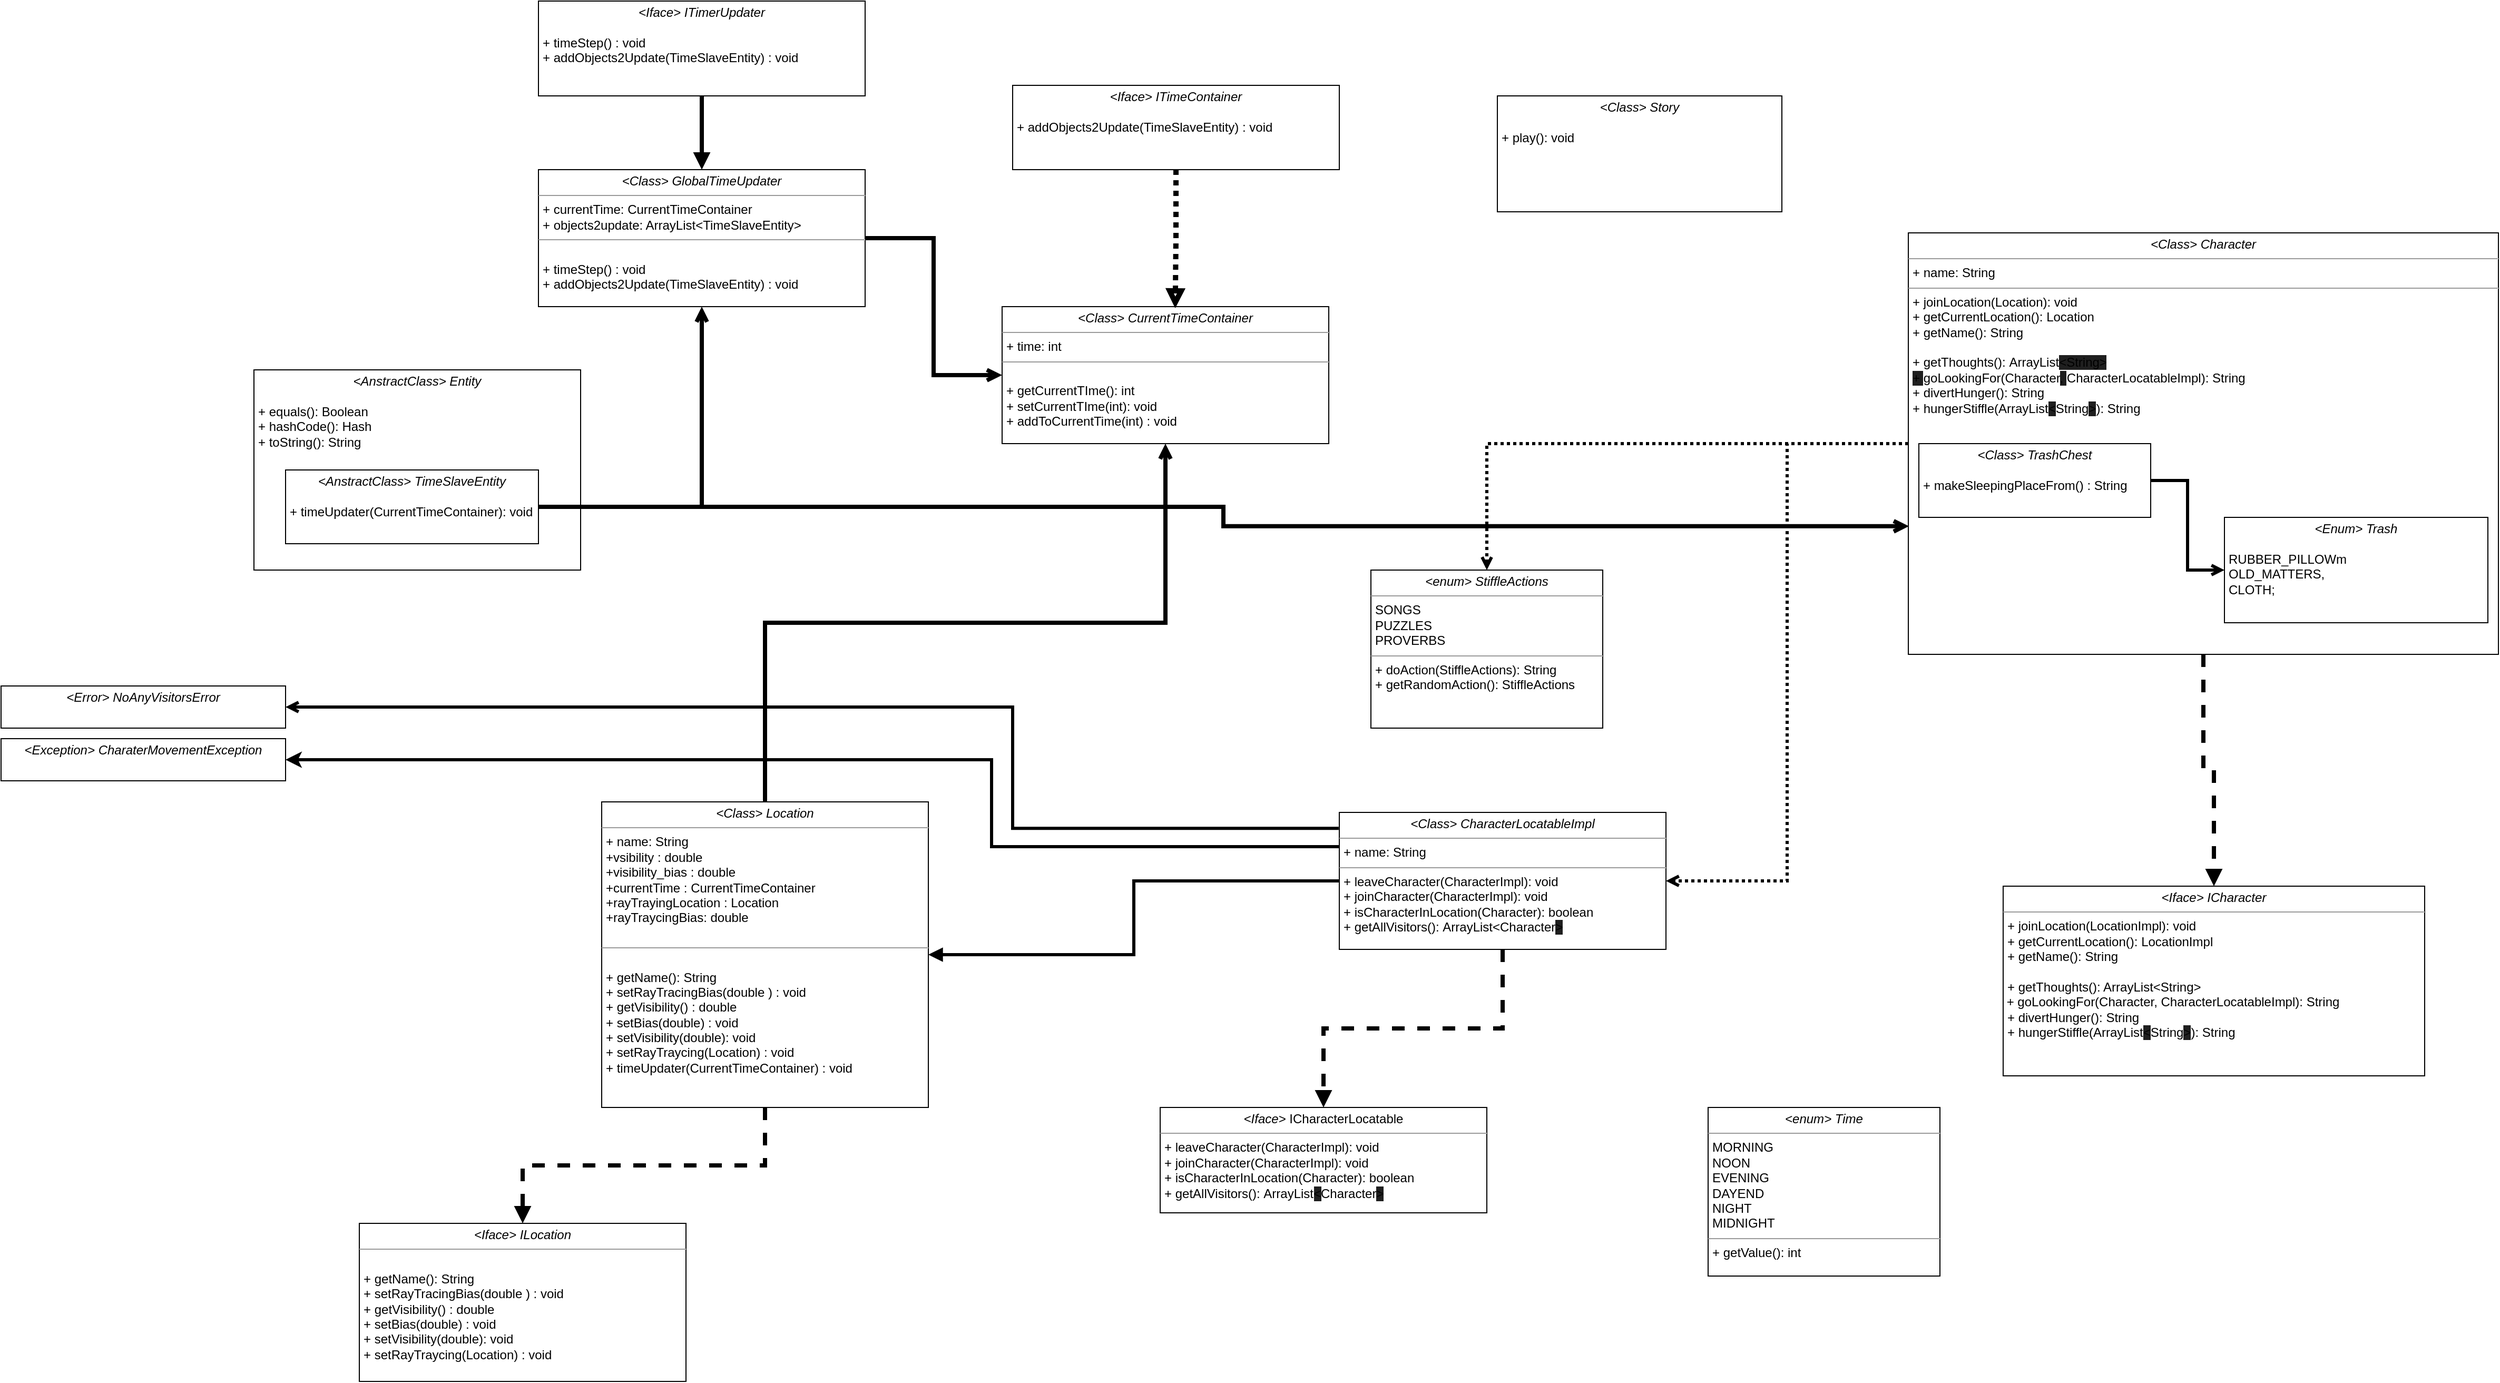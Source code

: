<mxfile version="22.0.3" type="device">
  <diagram name="Page-1" id="c4acf3e9-155e-7222-9cf6-157b1a14988f">
    <mxGraphModel dx="3209" dy="1934" grid="1" gridSize="10" guides="1" tooltips="1" connect="1" arrows="1" fold="1" page="1" pageScale="1" pageWidth="850" pageHeight="1100" background="none" math="0" shadow="0">
      <root>
        <mxCell id="0" />
        <mxCell id="1" parent="0" />
        <mxCell id="jP7N-M61z1NQIUzTlqMH-1" value="&lt;p style=&quot;margin:0px;margin-top:4px;text-align:center;&quot;&gt;&lt;i&gt;&amp;lt;Iface&amp;gt;&amp;nbsp;&lt;/i&gt;IСharacterLocatable&lt;/p&gt;&lt;hr size=&quot;1&quot;&gt;&lt;p style=&quot;margin:0px;margin-left:4px;&quot;&gt;&lt;span style=&quot;background-color: initial;&quot;&gt;+ leaveCharacter(CharacterImpl): void&amp;nbsp;&lt;/span&gt;&lt;br&gt;&lt;/p&gt;&lt;p style=&quot;margin:0px;margin-left:4px;&quot;&gt;&lt;span style=&quot;background-color: initial;&quot;&gt;+ joinCharacter(CharacterImpl): void&lt;/span&gt;&lt;/p&gt;&lt;p style=&quot;margin:0px;margin-left:4px;&quot;&gt;+ isCharacterInLocation(Character): boolean&lt;/p&gt;&lt;p style=&quot;margin:0px;margin-left:4px;&quot;&gt;+&amp;nbsp;getAllVisitors():&amp;nbsp;ArrayList&lt;span style=&quot;background-color: rgb(31, 31, 31);&quot;&gt;&amp;lt;&lt;/span&gt;Character&lt;span style=&quot;background-color: rgb(31, 31, 31);&quot;&gt;&amp;gt;&lt;/span&gt;&lt;/p&gt;" style="verticalAlign=top;align=left;overflow=fill;fontSize=12;fontFamily=Helvetica;html=1;rounded=0;shadow=0;comic=0;labelBackgroundColor=none;strokeWidth=1" parent="1" vertex="1">
          <mxGeometry x="-500" y="610" width="310" height="100" as="geometry" />
        </mxCell>
        <mxCell id="iI-DbH2HvINR79B3HrHe-48" value="&lt;p style=&quot;margin:0px;margin-top:4px;text-align:center;&quot;&gt;&lt;i&gt;&amp;lt;AnstractClass&lt;/i&gt;&lt;i style=&quot;background-color: initial;&quot;&gt;&amp;gt; Entity&lt;/i&gt;&lt;/p&gt;&lt;p style=&quot;margin:0px;margin-left:4px;&quot;&gt;&lt;br&gt;&lt;/p&gt;&lt;p style=&quot;margin:0px;margin-left:4px;&quot;&gt;+ equals(): Boolean&lt;br&gt;&lt;/p&gt;&lt;p style=&quot;margin:0px;margin-left:4px;&quot;&gt;+ hashCode(): Hash&lt;/p&gt;&lt;p style=&quot;margin:0px;margin-left:4px;&quot;&gt;+ toString(): String&lt;/p&gt;" style="verticalAlign=top;align=left;overflow=fill;fontSize=12;fontFamily=Helvetica;html=1;rounded=0;shadow=0;comic=0;labelBackgroundColor=none;strokeWidth=1" parent="1" vertex="1">
          <mxGeometry x="-1360" y="-90" width="310" height="190" as="geometry" />
        </mxCell>
        <mxCell id="kIKf0sKQTjYQmLlP3sBs-7" value="&lt;p style=&quot;margin:0px;margin-top:4px;text-align:center;&quot;&gt;&lt;i&gt;&amp;lt;enum&lt;/i&gt;&lt;i style=&quot;background-color: initial;&quot;&gt;&amp;gt; Time&lt;/i&gt;&lt;/p&gt;&lt;hr size=&quot;1&quot;&gt;&lt;p style=&quot;margin:0px;margin-left:4px;&quot;&gt;MORNING&lt;/p&gt;&lt;p style=&quot;margin:0px;margin-left:4px;&quot;&gt;NOON&lt;/p&gt;&lt;p style=&quot;margin:0px;margin-left:4px;&quot;&gt;EVENING&lt;/p&gt;&lt;p style=&quot;margin:0px;margin-left:4px;&quot;&gt;DAYEND&lt;/p&gt;&lt;p style=&quot;margin:0px;margin-left:4px;&quot;&gt;NIGHT&lt;/p&gt;&lt;p style=&quot;margin:0px;margin-left:4px;&quot;&gt;MIDNIGHT&lt;/p&gt;&lt;hr size=&quot;1&quot;&gt;&lt;p style=&quot;margin:0px;margin-left:4px;&quot;&gt;&lt;span style=&quot;background-color: initial;&quot;&gt;+ getValue(): int&lt;/span&gt;&lt;/p&gt;" style="verticalAlign=top;align=left;overflow=fill;fontSize=12;fontFamily=Helvetica;html=1;rounded=0;shadow=0;comic=0;labelBackgroundColor=none;strokeWidth=1" parent="1" vertex="1">
          <mxGeometry x="20" y="610" width="220" height="160" as="geometry" />
        </mxCell>
        <mxCell id="WZBPJUbF7nQeQ7k4uoAX-9" style="edgeStyle=orthogonalEdgeStyle;rounded=0;orthogonalLoop=1;jettySize=auto;html=1;exitX=0.5;exitY=0;exitDx=0;exitDy=0;strokeWidth=4;endArrow=open;endFill=0;" edge="1" parent="1" source="dvBEQIHfGSBWnm2R5klS-8" target="8IdPx9-K8sB281tfVT_--5">
          <mxGeometry relative="1" as="geometry" />
        </mxCell>
        <mxCell id="dvBEQIHfGSBWnm2R5klS-8" value="&lt;p style=&quot;margin:0px;margin-top:4px;text-align:center;&quot;&gt;&lt;i&gt;&amp;lt;Class&amp;gt; Location&lt;/i&gt;&lt;/p&gt;&lt;hr size=&quot;1&quot;&gt;&lt;p style=&quot;margin:0px;margin-left:4px;&quot;&gt;+ name: String&lt;/p&gt;&lt;p style=&quot;margin:0px;margin-left:4px;&quot;&gt;+vsibility : double&lt;/p&gt;&lt;p style=&quot;margin:0px;margin-left:4px;&quot;&gt;+visibility_bias : double&lt;/p&gt;&lt;p style=&quot;margin:0px;margin-left:4px;&quot;&gt;+currentTime : CurrentTimeContainer&lt;/p&gt;&lt;p style=&quot;margin:0px;margin-left:4px;&quot;&gt;+rayTrayingLocation : Location&lt;/p&gt;&lt;p style=&quot;margin:0px;margin-left:4px;&quot;&gt;+rayTraycingBias: double&lt;/p&gt;&lt;p style=&quot;margin:0px;margin-left:4px;&quot;&gt;&lt;br&gt;&lt;/p&gt;&lt;hr size=&quot;1&quot;&gt;&lt;p style=&quot;margin:0px;margin-left:4px;&quot;&gt;&lt;br&gt;&lt;/p&gt;&lt;p style=&quot;margin: 0px 0px 0px 4px;&quot;&gt;+ getName(): String&lt;/p&gt;&lt;p style=&quot;margin: 0px 0px 0px 4px;&quot;&gt;+ setRayTracingBias(double ) : void&lt;/p&gt;&lt;p style=&quot;margin: 0px 0px 0px 4px;&quot;&gt;+ getVisibility() : double&lt;/p&gt;&lt;p style=&quot;margin: 0px 0px 0px 4px;&quot;&gt;+ setBias(double) : void&lt;/p&gt;&lt;p style=&quot;margin: 0px 0px 0px 4px;&quot;&gt;+ setVisibility(double): void&lt;/p&gt;&lt;p style=&quot;margin: 0px 0px 0px 4px;&quot;&gt;+ setRayTraycing(Location) : void&lt;/p&gt;&lt;p style=&quot;margin: 0px 0px 0px 4px;&quot;&gt;+ timeUpdater(CurrentTimeContainer) : void&lt;/p&gt;" style="verticalAlign=top;align=left;overflow=fill;fontSize=12;fontFamily=Helvetica;html=1;rounded=0;shadow=0;comic=0;labelBackgroundColor=none;strokeWidth=1" parent="1" vertex="1">
          <mxGeometry x="-1030" y="320" width="310" height="290" as="geometry" />
        </mxCell>
        <mxCell id="dvBEQIHfGSBWnm2R5klS-9" value="&lt;p style=&quot;margin:0px;margin-top:4px;text-align:center;&quot;&gt;&lt;i&gt;&amp;lt;Iface&amp;gt; ICharacter&lt;/i&gt;&lt;/p&gt;&lt;hr size=&quot;1&quot;&gt;&lt;p style=&quot;margin:0px;margin-left:4px;&quot;&gt;&lt;span style=&quot;background-color: initial;&quot;&gt;+ joinLocation(LocationImpl): void&amp;nbsp;&lt;/span&gt;&lt;br&gt;&lt;/p&gt;&lt;p style=&quot;margin:0px;margin-left:4px;&quot;&gt;&lt;span style=&quot;background-color: initial;&quot;&gt;+ getCurrentLocation(): LocationImpl&lt;/span&gt;&lt;/p&gt;&lt;p style=&quot;margin:0px;margin-left:4px;&quot;&gt;+ getName(): String&lt;/p&gt;&lt;p style=&quot;margin:0px;margin-left:4px;&quot;&gt;&lt;br&gt;+ getThoughts(): ArrayList&amp;lt;String&amp;gt;&lt;/p&gt;&amp;nbsp;+ goLookingFor(Character,&amp;nbsp;СharacterLocatableImpl&lt;span style=&quot;background-color: initial;&quot;&gt;): String&lt;/span&gt;&lt;p style=&quot;margin: 0px 0px 0px 4px;&quot;&gt;+&amp;nbsp;divertHunger(): String&lt;/p&gt;&lt;p style=&quot;margin: 0px 0px 0px 4px;&quot;&gt;+&amp;nbsp;hungerStiffle(ArrayList&lt;span style=&quot;background-color: rgb(31, 31, 31);&quot;&gt;&amp;lt;&lt;/span&gt;String&lt;span style=&quot;background-color: rgb(31, 31, 31);&quot;&gt;&amp;gt;&lt;/span&gt;&lt;span style=&quot;background-color: initial;&quot;&gt;): String&lt;/span&gt;&lt;/p&gt;" style="verticalAlign=top;align=left;overflow=fill;fontSize=12;fontFamily=Helvetica;html=1;rounded=0;shadow=0;comic=0;labelBackgroundColor=none;strokeWidth=1" parent="1" vertex="1">
          <mxGeometry x="300" y="400" width="400" height="180" as="geometry" />
        </mxCell>
        <mxCell id="LaWMTC1q8eppT-vutsCz-8" style="edgeStyle=orthogonalEdgeStyle;rounded=0;orthogonalLoop=1;jettySize=auto;html=1;exitX=0.5;exitY=1;exitDx=0;exitDy=0;dashed=1;strokeWidth=4;endArrow=block;endFill=1;" parent="1" source="dvBEQIHfGSBWnm2R5klS-10" target="dvBEQIHfGSBWnm2R5klS-9" edge="1">
          <mxGeometry relative="1" as="geometry" />
        </mxCell>
        <mxCell id="2F3Rw43oUGPpx6_fdSzb-15" style="edgeStyle=orthogonalEdgeStyle;rounded=0;orthogonalLoop=1;jettySize=auto;html=1;exitX=0;exitY=0.5;exitDx=0;exitDy=0;entryX=1;entryY=0.5;entryDx=0;entryDy=0;endArrow=open;endFill=0;strokeWidth=3;targetPerimeterSpacing=6;sourcePerimeterSpacing=0;startSize=6;strokeColor=default;dashed=1;dashPattern=1 1;" parent="1" source="dvBEQIHfGSBWnm2R5klS-10" target="2F3Rw43oUGPpx6_fdSzb-4" edge="1">
          <mxGeometry relative="1" as="geometry" />
        </mxCell>
        <mxCell id="dvBEQIHfGSBWnm2R5klS-10" value="&lt;p style=&quot;margin:0px;margin-top:4px;text-align:center;&quot;&gt;&lt;i&gt;&amp;lt;Class&amp;gt; Character&lt;/i&gt;&lt;/p&gt;&lt;hr size=&quot;1&quot;&gt;&lt;p style=&quot;margin:0px;margin-left:4px;&quot;&gt;+ name: String&lt;/p&gt;&lt;hr size=&quot;1&quot;&gt;&lt;p style=&quot;margin:0px;margin-left:4px;&quot;&gt;+ joinLocation(Location): void&lt;/p&gt;&lt;p style=&quot;margin:0px;margin-left:4px;&quot;&gt;+ getCurrentLocation(): Location&lt;/p&gt;&lt;p style=&quot;margin:0px;margin-left:4px;&quot;&gt;+ getName(): String&lt;/p&gt;&lt;p style=&quot;margin:0px;margin-left:4px;&quot;&gt;&lt;br&gt;&lt;/p&gt;&lt;p style=&quot;margin:0px;margin-left:4px;&quot;&gt;+&amp;nbsp;getThoughts():&amp;nbsp;ArrayList&lt;span style=&quot;background-color: rgb(31, 31, 31);&quot;&gt;&amp;lt;String&amp;gt;&lt;/span&gt;&lt;/p&gt;&lt;p style=&quot;margin:0px;margin-left:4px;&quot;&gt;&lt;span style=&quot;background-color: rgb(31, 31, 31);&quot;&gt;+&amp;nbsp;&lt;/span&gt;goLookingFor(Character&lt;span style=&quot;background-color: rgb(31, 31, 31);&quot;&gt;, &lt;/span&gt;СharacterLocatableImpl&lt;span style=&quot;background-color: initial;&quot;&gt;): String&lt;/span&gt;&lt;/p&gt;&lt;p style=&quot;margin:0px;margin-left:4px;&quot;&gt;&lt;span style=&quot;background-color: initial;&quot;&gt;+&amp;nbsp;&lt;/span&gt;divertHunger(): String&lt;/p&gt;&lt;p style=&quot;margin:0px;margin-left:4px;&quot;&gt;+&amp;nbsp;hungerStiffle(ArrayList&lt;span style=&quot;background-color: rgb(31, 31, 31);&quot;&gt;&amp;lt;&lt;/span&gt;String&lt;span style=&quot;background-color: rgb(31, 31, 31);&quot;&gt;&amp;gt;&lt;/span&gt;&lt;span style=&quot;background-color: initial;&quot;&gt;): String&lt;/span&gt;&lt;/p&gt;" style="verticalAlign=top;align=left;overflow=fill;fontSize=12;fontFamily=Helvetica;html=1;rounded=0;shadow=0;comic=0;labelBackgroundColor=none;strokeWidth=1" parent="1" vertex="1">
          <mxGeometry x="210" y="-220" width="560" height="400" as="geometry" />
        </mxCell>
        <mxCell id="dvBEQIHfGSBWnm2R5klS-12" value="&lt;p style=&quot;margin:0px;margin-top:4px;text-align:center;&quot;&gt;&lt;i&gt;&amp;lt;enum&lt;/i&gt;&lt;i style=&quot;background-color: initial;&quot;&gt;&amp;gt; S&lt;/i&gt;&lt;i style=&quot;background-color: initial;&quot;&gt;tiffleActions&lt;/i&gt;&lt;/p&gt;&lt;hr size=&quot;1&quot;&gt;&lt;p style=&quot;margin:0px;margin-left:4px;&quot;&gt;SONGS&lt;/p&gt;&lt;p style=&quot;margin:0px;margin-left:4px;&quot;&gt;PUZZLES&lt;/p&gt;&lt;p style=&quot;margin:0px;margin-left:4px;&quot;&gt;PROVERBS&lt;/p&gt;&lt;hr size=&quot;1&quot;&gt;&lt;p style=&quot;margin:0px;margin-left:4px;&quot;&gt;&lt;span style=&quot;background-color: initial;&quot;&gt;+ doAction(StiffleActions): String&lt;/span&gt;&lt;/p&gt;&lt;p style=&quot;margin:0px;margin-left:4px;&quot;&gt;&lt;span style=&quot;background-color: initial;&quot;&gt;+ getRandomAction(): StiffleActions&lt;/span&gt;&lt;/p&gt;" style="verticalAlign=top;align=left;overflow=fill;fontSize=12;fontFamily=Helvetica;html=1;rounded=0;shadow=0;comic=0;labelBackgroundColor=none;strokeWidth=1" parent="1" vertex="1">
          <mxGeometry x="-300" y="100" width="220" height="150" as="geometry" />
        </mxCell>
        <mxCell id="2F3Rw43oUGPpx6_fdSzb-1" value="&lt;p style=&quot;margin:0px;margin-top:4px;text-align:center;&quot;&gt;&lt;i&gt;&amp;lt;Iface&amp;gt; ILocation&lt;/i&gt;&lt;/p&gt;&lt;hr size=&quot;1&quot;&gt;&lt;p style=&quot;margin:0px;margin-left:4px;&quot;&gt;&lt;br&gt;&lt;/p&gt;&lt;p style=&quot;margin:0px;margin-left:4px;&quot;&gt;+ getName(): String&lt;/p&gt;&lt;p style=&quot;margin:0px;margin-left:4px;&quot;&gt;+ setRayTracingBias(double ) : void&lt;/p&gt;&lt;p style=&quot;margin:0px;margin-left:4px;&quot;&gt;+ getVisibility() : double&lt;/p&gt;&lt;p style=&quot;margin:0px;margin-left:4px;&quot;&gt;+ setBias(double) : void&lt;/p&gt;&lt;p style=&quot;margin:0px;margin-left:4px;&quot;&gt;+ setVisibility(double): void&lt;/p&gt;&lt;p style=&quot;margin:0px;margin-left:4px;&quot;&gt;+ setRayTraycing(Location) : void&lt;/p&gt;" style="verticalAlign=top;align=left;overflow=fill;fontSize=12;fontFamily=Helvetica;html=1;rounded=0;shadow=0;comic=0;labelBackgroundColor=none;strokeWidth=1" parent="1" vertex="1">
          <mxGeometry x="-1260" y="720" width="310" height="150" as="geometry" />
        </mxCell>
        <mxCell id="WZBPJUbF7nQeQ7k4uoAX-13" style="edgeStyle=orthogonalEdgeStyle;rounded=0;orthogonalLoop=1;jettySize=auto;html=1;exitX=0;exitY=0.25;exitDx=0;exitDy=0;entryX=1;entryY=0.5;entryDx=0;entryDy=0;strokeWidth=3;" edge="1" parent="1" source="2F3Rw43oUGPpx6_fdSzb-4" target="8IdPx9-K8sB281tfVT_--6">
          <mxGeometry relative="1" as="geometry">
            <Array as="points">
              <mxPoint x="-660" y="362" />
              <mxPoint x="-660" y="280" />
            </Array>
          </mxGeometry>
        </mxCell>
        <mxCell id="WZBPJUbF7nQeQ7k4uoAX-14" style="edgeStyle=orthogonalEdgeStyle;rounded=0;orthogonalLoop=1;jettySize=auto;html=1;exitX=-0.002;exitY=0.116;exitDx=0;exitDy=0;entryX=1;entryY=0.5;entryDx=0;entryDy=0;exitPerimeter=0;strokeWidth=3;endArrow=open;endFill=0;" edge="1" parent="1" source="2F3Rw43oUGPpx6_fdSzb-4" target="8IdPx9-K8sB281tfVT_--7">
          <mxGeometry relative="1" as="geometry">
            <Array as="points">
              <mxPoint x="-640" y="345" />
              <mxPoint x="-640" y="230" />
            </Array>
          </mxGeometry>
        </mxCell>
        <mxCell id="2F3Rw43oUGPpx6_fdSzb-4" value="&lt;p style=&quot;margin:0px;margin-top:4px;text-align:center;&quot;&gt;&lt;i&gt;&amp;lt;Class&amp;gt; CharacterLocatableImpl&lt;/i&gt;&lt;/p&gt;&lt;hr size=&quot;1&quot;&gt;&lt;p style=&quot;margin:0px;margin-left:4px;&quot;&gt;+ name: String&lt;/p&gt;&lt;hr size=&quot;1&quot;&gt;&lt;p style=&quot;margin:0px;margin-left:4px;&quot;&gt;+ leaveCharacter(CharacterImpl): void&lt;/p&gt;&lt;p style=&quot;margin:0px;margin-left:4px;&quot;&gt;+ joinCharacter(CharacterImpl): void&lt;/p&gt;&lt;p style=&quot;margin:0px;margin-left:4px;&quot;&gt;+ isCharacterInLocation(Character): boolean&lt;/p&gt;&lt;p style=&quot;margin:0px;margin-left:4px;&quot;&gt;+&amp;nbsp;getAllVisitors():&amp;nbsp;ArrayList&amp;lt;Character&lt;span style=&quot;background-color: rgb(31, 31, 31);&quot;&gt;&amp;gt;&lt;/span&gt;&lt;br&gt;&lt;/p&gt;&lt;p style=&quot;margin:0px;margin-left:4px;&quot;&gt;&lt;br&gt;&lt;/p&gt;" style="verticalAlign=top;align=left;overflow=fill;fontSize=12;fontFamily=Helvetica;html=1;rounded=0;shadow=0;comic=0;labelBackgroundColor=none;strokeWidth=1" parent="1" vertex="1">
          <mxGeometry x="-330" y="330" width="310" height="130" as="geometry" />
        </mxCell>
        <mxCell id="2F3Rw43oUGPpx6_fdSzb-12" style="edgeStyle=orthogonalEdgeStyle;rounded=0;orthogonalLoop=1;jettySize=auto;html=1;exitX=0.5;exitY=1;exitDx=0;exitDy=0;dashed=1;strokeWidth=4;endArrow=block;endFill=1;entryX=0.5;entryY=0;entryDx=0;entryDy=0;" parent="1" source="2F3Rw43oUGPpx6_fdSzb-4" target="jP7N-M61z1NQIUzTlqMH-1" edge="1">
          <mxGeometry relative="1" as="geometry">
            <mxPoint x="-380" y="450" as="sourcePoint" />
            <mxPoint x="-355" y="570" as="targetPoint" />
          </mxGeometry>
        </mxCell>
        <mxCell id="2F3Rw43oUGPpx6_fdSzb-13" style="edgeStyle=orthogonalEdgeStyle;rounded=0;orthogonalLoop=1;jettySize=auto;html=1;exitX=0.5;exitY=1;exitDx=0;exitDy=0;dashed=1;strokeWidth=4;endArrow=block;endFill=1;" parent="1" source="dvBEQIHfGSBWnm2R5klS-8" target="2F3Rw43oUGPpx6_fdSzb-1" edge="1">
          <mxGeometry relative="1" as="geometry">
            <mxPoint x="-425" y="410" as="sourcePoint" />
            <mxPoint x="-565" y="630" as="targetPoint" />
          </mxGeometry>
        </mxCell>
        <mxCell id="2F3Rw43oUGPpx6_fdSzb-14" style="edgeStyle=orthogonalEdgeStyle;rounded=0;orthogonalLoop=1;jettySize=auto;html=1;entryX=1;entryY=0.5;entryDx=0;entryDy=0;strokeWidth=3;endArrow=block;endFill=1;" parent="1" source="2F3Rw43oUGPpx6_fdSzb-4" target="dvBEQIHfGSBWnm2R5klS-8" edge="1">
          <mxGeometry relative="1" as="geometry">
            <mxPoint x="-630" y="530" as="sourcePoint" />
            <mxPoint x="-495" y="310" as="targetPoint" />
          </mxGeometry>
        </mxCell>
        <mxCell id="2F3Rw43oUGPpx6_fdSzb-16" style="edgeStyle=orthogonalEdgeStyle;rounded=0;orthogonalLoop=1;jettySize=auto;html=1;exitX=0;exitY=0.5;exitDx=0;exitDy=0;entryX=0.5;entryY=0;entryDx=0;entryDy=0;endArrow=open;endFill=0;strokeWidth=3;targetPerimeterSpacing=6;sourcePerimeterSpacing=0;startSize=6;strokeColor=default;dashed=1;dashPattern=1 1;" parent="1" source="dvBEQIHfGSBWnm2R5klS-10" target="dvBEQIHfGSBWnm2R5klS-12" edge="1">
          <mxGeometry relative="1" as="geometry">
            <mxPoint x="330" y="240" as="sourcePoint" />
            <mxPoint x="-10" y="325" as="targetPoint" />
          </mxGeometry>
        </mxCell>
        <mxCell id="2F3Rw43oUGPpx6_fdSzb-17" value="&lt;p style=&quot;margin:0px;margin-top:4px;text-align:center;&quot;&gt;&lt;i&gt;&amp;lt;Class&amp;gt; Story&lt;/i&gt;&lt;/p&gt;&lt;p style=&quot;margin:0px;margin-left:4px;&quot;&gt;&lt;br&gt;&lt;/p&gt;&lt;p style=&quot;margin:0px;margin-left:4px;&quot;&gt;+ play(): void&lt;/p&gt;" style="verticalAlign=top;align=left;overflow=fill;fontSize=12;fontFamily=Helvetica;html=1;rounded=0;shadow=0;comic=0;labelBackgroundColor=none;strokeWidth=1" parent="1" vertex="1">
          <mxGeometry x="-180" y="-350" width="270" height="110" as="geometry" />
        </mxCell>
        <mxCell id="WZBPJUbF7nQeQ7k4uoAX-11" style="edgeStyle=orthogonalEdgeStyle;rounded=0;orthogonalLoop=1;jettySize=auto;html=1;exitX=1;exitY=0.5;exitDx=0;exitDy=0;entryX=0.5;entryY=1;entryDx=0;entryDy=0;strokeWidth=4;endArrow=open;endFill=0;" edge="1" parent="1" source="8IdPx9-K8sB281tfVT_--1" target="8IdPx9-K8sB281tfVT_--4">
          <mxGeometry relative="1" as="geometry">
            <mxPoint x="-980" y="-30" as="targetPoint" />
          </mxGeometry>
        </mxCell>
        <mxCell id="8IdPx9-K8sB281tfVT_--1" value="&lt;p style=&quot;margin:0px;margin-top:4px;text-align:center;&quot;&gt;&lt;i&gt;&amp;lt;AnstractClass&lt;/i&gt;&lt;i style=&quot;background-color: initial;&quot;&gt;&amp;gt; TimeSlaveEntity&lt;/i&gt;&lt;/p&gt;&lt;p style=&quot;margin:0px;margin-left:4px;&quot;&gt;&lt;br&gt;&lt;/p&gt;&lt;p style=&quot;margin:0px;margin-left:4px;&quot;&gt;+ timeUpdater(CurrentTimeContainer): void&lt;/p&gt;" style="verticalAlign=top;align=left;overflow=fill;fontSize=12;fontFamily=Helvetica;html=1;rounded=0;shadow=0;comic=0;labelBackgroundColor=none;strokeWidth=1" parent="1" vertex="1">
          <mxGeometry x="-1330" y="5" width="240" height="70" as="geometry" />
        </mxCell>
        <mxCell id="WZBPJUbF7nQeQ7k4uoAX-6" style="edgeStyle=orthogonalEdgeStyle;rounded=0;orthogonalLoop=1;jettySize=auto;html=1;exitX=1;exitY=0.5;exitDx=0;exitDy=0;entryX=0;entryY=0.5;entryDx=0;entryDy=0;strokeWidth=4;endArrow=open;endFill=0;" edge="1" parent="1" source="8IdPx9-K8sB281tfVT_--4" target="8IdPx9-K8sB281tfVT_--5">
          <mxGeometry relative="1" as="geometry" />
        </mxCell>
        <mxCell id="8IdPx9-K8sB281tfVT_--4" value="&lt;p style=&quot;margin:0px;margin-top:4px;text-align:center;&quot;&gt;&lt;i&gt;&amp;lt;Class&amp;gt; GlobalTimeUpdater&lt;/i&gt;&lt;/p&gt;&lt;hr size=&quot;1&quot;&gt;&lt;p style=&quot;margin:0px;margin-left:4px;&quot;&gt;+ currentTime: CurrentTimeContainer&lt;/p&gt;&lt;p style=&quot;margin:0px;margin-left:4px;&quot;&gt;+ objects2update: ArrayList&amp;lt;TimeSlaveEntity&amp;gt;&lt;/p&gt;&lt;hr size=&quot;1&quot;&gt;&lt;p style=&quot;margin:0px;margin-left:4px;&quot;&gt;&lt;br&gt;&lt;/p&gt;&lt;p style=&quot;margin:0px;margin-left:4px;&quot;&gt;+ timeStep() : void&lt;/p&gt;&lt;p style=&quot;margin:0px;margin-left:4px;&quot;&gt;+ addObjects2Update(TimeSlaveEntity) : void&lt;/p&gt;" style="verticalAlign=top;align=left;overflow=fill;fontSize=12;fontFamily=Helvetica;html=1;rounded=0;shadow=0;comic=0;labelBackgroundColor=none;strokeWidth=1" parent="1" vertex="1">
          <mxGeometry x="-1090" y="-280" width="310" height="130" as="geometry" />
        </mxCell>
        <mxCell id="8IdPx9-K8sB281tfVT_--5" value="&lt;p style=&quot;margin:0px;margin-top:4px;text-align:center;&quot;&gt;&lt;i&gt;&amp;lt;Class&amp;gt; CurrentTimeContainer&lt;/i&gt;&lt;/p&gt;&lt;hr size=&quot;1&quot;&gt;&lt;p style=&quot;margin:0px;margin-left:4px;&quot;&gt;+ time: int&lt;/p&gt;&lt;hr size=&quot;1&quot;&gt;&lt;p style=&quot;margin:0px;margin-left:4px;&quot;&gt;&lt;br&gt;&lt;/p&gt;&lt;p style=&quot;margin:0px;margin-left:4px;&quot;&gt;+ getCurrentTIme(): int&lt;br&gt;&lt;/p&gt;&lt;p style=&quot;margin:0px;margin-left:4px;&quot;&gt;+ setCurrentTIme(int): void&lt;/p&gt;&lt;p style=&quot;margin:0px;margin-left:4px;&quot;&gt;+ addToCurrentTime(int) : void&lt;/p&gt;" style="verticalAlign=top;align=left;overflow=fill;fontSize=12;fontFamily=Helvetica;html=1;rounded=0;shadow=0;comic=0;labelBackgroundColor=none;strokeWidth=1" parent="1" vertex="1">
          <mxGeometry x="-650" y="-150" width="310" height="130" as="geometry" />
        </mxCell>
        <mxCell id="8IdPx9-K8sB281tfVT_--6" value="&lt;p style=&quot;margin:0px;margin-top:4px;text-align:center;&quot;&gt;&lt;i&gt;&amp;lt;Exception&lt;/i&gt;&lt;i style=&quot;background-color: initial;&quot;&gt;&amp;gt; CharaterMovementException&lt;/i&gt;&lt;/p&gt;" style="verticalAlign=top;align=left;overflow=fill;fontSize=12;fontFamily=Helvetica;html=1;rounded=0;shadow=0;comic=0;labelBackgroundColor=none;strokeWidth=1" parent="1" vertex="1">
          <mxGeometry x="-1600" y="260" width="270" height="40" as="geometry" />
        </mxCell>
        <mxCell id="8IdPx9-K8sB281tfVT_--7" value="&lt;p style=&quot;margin:0px;margin-top:4px;text-align:center;&quot;&gt;&lt;i&gt;&amp;lt;Error&lt;/i&gt;&lt;i style=&quot;background-color: initial;&quot;&gt;&amp;gt; NoAnyVisitorsError&lt;/i&gt;&lt;/p&gt;" style="verticalAlign=top;align=left;overflow=fill;fontSize=12;fontFamily=Helvetica;html=1;rounded=0;shadow=0;comic=0;labelBackgroundColor=none;strokeWidth=1" parent="1" vertex="1">
          <mxGeometry x="-1600" y="210" width="270" height="40" as="geometry" />
        </mxCell>
        <mxCell id="WZBPJUbF7nQeQ7k4uoAX-3" style="edgeStyle=orthogonalEdgeStyle;rounded=0;orthogonalLoop=1;jettySize=auto;html=1;exitX=1;exitY=0.5;exitDx=0;exitDy=0;entryX=0;entryY=0.5;entryDx=0;entryDy=0;endArrow=open;endFill=0;strokeWidth=3;" edge="1" parent="1" source="WZBPJUbF7nQeQ7k4uoAX-1" target="WZBPJUbF7nQeQ7k4uoAX-2">
          <mxGeometry relative="1" as="geometry" />
        </mxCell>
        <mxCell id="WZBPJUbF7nQeQ7k4uoAX-1" value="&lt;p style=&quot;margin:0px;margin-top:4px;text-align:center;&quot;&gt;&lt;i&gt;&amp;lt;Class&amp;gt; TrashChest&lt;/i&gt;&lt;/p&gt;&lt;p style=&quot;margin:0px;margin-left:4px;&quot;&gt;&lt;br&gt;&lt;/p&gt;&lt;p style=&quot;margin:0px;margin-left:4px;&quot;&gt;+ makeSleepingPlaceFrom() : String&lt;/p&gt;" style="verticalAlign=top;align=left;overflow=fill;fontSize=12;fontFamily=Helvetica;html=1;rounded=0;shadow=0;comic=0;labelBackgroundColor=none;strokeWidth=1" vertex="1" parent="1">
          <mxGeometry x="220" y="-20" width="220" height="70" as="geometry" />
        </mxCell>
        <mxCell id="WZBPJUbF7nQeQ7k4uoAX-2" value="&lt;p style=&quot;margin:0px;margin-top:4px;text-align:center;&quot;&gt;&lt;i&gt;&amp;lt;Enum&amp;gt; Trash&lt;/i&gt;&lt;/p&gt;&lt;p style=&quot;margin:0px;margin-left:4px;&quot;&gt;&lt;br&gt;&lt;/p&gt;&lt;p style=&quot;margin:0px;margin-left:4px;&quot;&gt;RUBBER_PILLOWm&lt;/p&gt;&lt;p style=&quot;margin:0px;margin-left:4px;&quot;&gt;OLD_MATTERS,&lt;/p&gt;&lt;p style=&quot;margin:0px;margin-left:4px;&quot;&gt;CLOTH;&lt;/p&gt;" style="verticalAlign=top;align=left;overflow=fill;fontSize=12;fontFamily=Helvetica;html=1;rounded=0;shadow=0;comic=0;labelBackgroundColor=none;strokeWidth=1" vertex="1" parent="1">
          <mxGeometry x="510" y="50" width="250" height="100" as="geometry" />
        </mxCell>
        <mxCell id="WZBPJUbF7nQeQ7k4uoAX-5" style="edgeStyle=orthogonalEdgeStyle;rounded=0;orthogonalLoop=1;jettySize=auto;html=1;exitX=0.5;exitY=1;exitDx=0;exitDy=0;entryX=0.5;entryY=0;entryDx=0;entryDy=0;strokeWidth=4;endArrow=block;endFill=1;" edge="1" parent="1" source="WZBPJUbF7nQeQ7k4uoAX-4" target="8IdPx9-K8sB281tfVT_--4">
          <mxGeometry relative="1" as="geometry" />
        </mxCell>
        <mxCell id="WZBPJUbF7nQeQ7k4uoAX-4" value="&lt;p style=&quot;margin:0px;margin-top:4px;text-align:center;&quot;&gt;&lt;i&gt;&amp;lt;Iface&amp;gt; ITimerUpdater&lt;/i&gt;&lt;/p&gt;&lt;p style=&quot;margin:0px;margin-left:4px;&quot;&gt;&lt;br&gt;&lt;/p&gt;&lt;p style=&quot;margin:0px;margin-left:4px;&quot;&gt;+ timeStep() : void&lt;/p&gt;&lt;p style=&quot;margin:0px;margin-left:4px;&quot;&gt;+ addObjects2Update(TimeSlaveEntity) : void&lt;/p&gt;" style="verticalAlign=top;align=left;overflow=fill;fontSize=12;fontFamily=Helvetica;html=1;rounded=0;shadow=0;comic=0;labelBackgroundColor=none;strokeWidth=1" vertex="1" parent="1">
          <mxGeometry x="-1090" y="-440" width="310" height="90" as="geometry" />
        </mxCell>
        <mxCell id="WZBPJUbF7nQeQ7k4uoAX-7" value="&lt;p style=&quot;margin:0px;margin-top:4px;text-align:center;&quot;&gt;&lt;i&gt;&amp;lt;Iface&amp;gt; ITimeContainer&lt;/i&gt;&lt;/p&gt;&lt;p style=&quot;margin:0px;margin-left:4px;&quot;&gt;&lt;br&gt;&lt;/p&gt;&lt;p style=&quot;margin:0px;margin-left:4px;&quot;&gt;+ addObjects2Update(TimeSlaveEntity) : void&lt;/p&gt;" style="verticalAlign=top;align=left;overflow=fill;fontSize=12;fontFamily=Helvetica;html=1;rounded=0;shadow=0;comic=0;labelBackgroundColor=none;strokeWidth=1" vertex="1" parent="1">
          <mxGeometry x="-640" y="-360" width="310" height="80" as="geometry" />
        </mxCell>
        <mxCell id="WZBPJUbF7nQeQ7k4uoAX-8" style="edgeStyle=orthogonalEdgeStyle;rounded=0;orthogonalLoop=1;jettySize=auto;html=1;exitX=0.5;exitY=1;exitDx=0;exitDy=0;entryX=0.53;entryY=0.012;entryDx=0;entryDy=0;entryPerimeter=0;endArrow=block;endFill=0;dashed=1;dashPattern=1 1;strokeWidth=5;" edge="1" parent="1" source="WZBPJUbF7nQeQ7k4uoAX-7" target="8IdPx9-K8sB281tfVT_--5">
          <mxGeometry relative="1" as="geometry" />
        </mxCell>
        <mxCell id="WZBPJUbF7nQeQ7k4uoAX-12" style="edgeStyle=orthogonalEdgeStyle;rounded=0;orthogonalLoop=1;jettySize=auto;html=1;exitX=1;exitY=0.5;exitDx=0;exitDy=0;entryX=0.001;entryY=0.696;entryDx=0;entryDy=0;entryPerimeter=0;strokeWidth=4;endArrow=open;endFill=0;" edge="1" parent="1" source="8IdPx9-K8sB281tfVT_--1" target="dvBEQIHfGSBWnm2R5klS-10">
          <mxGeometry relative="1" as="geometry" />
        </mxCell>
      </root>
    </mxGraphModel>
  </diagram>
</mxfile>
